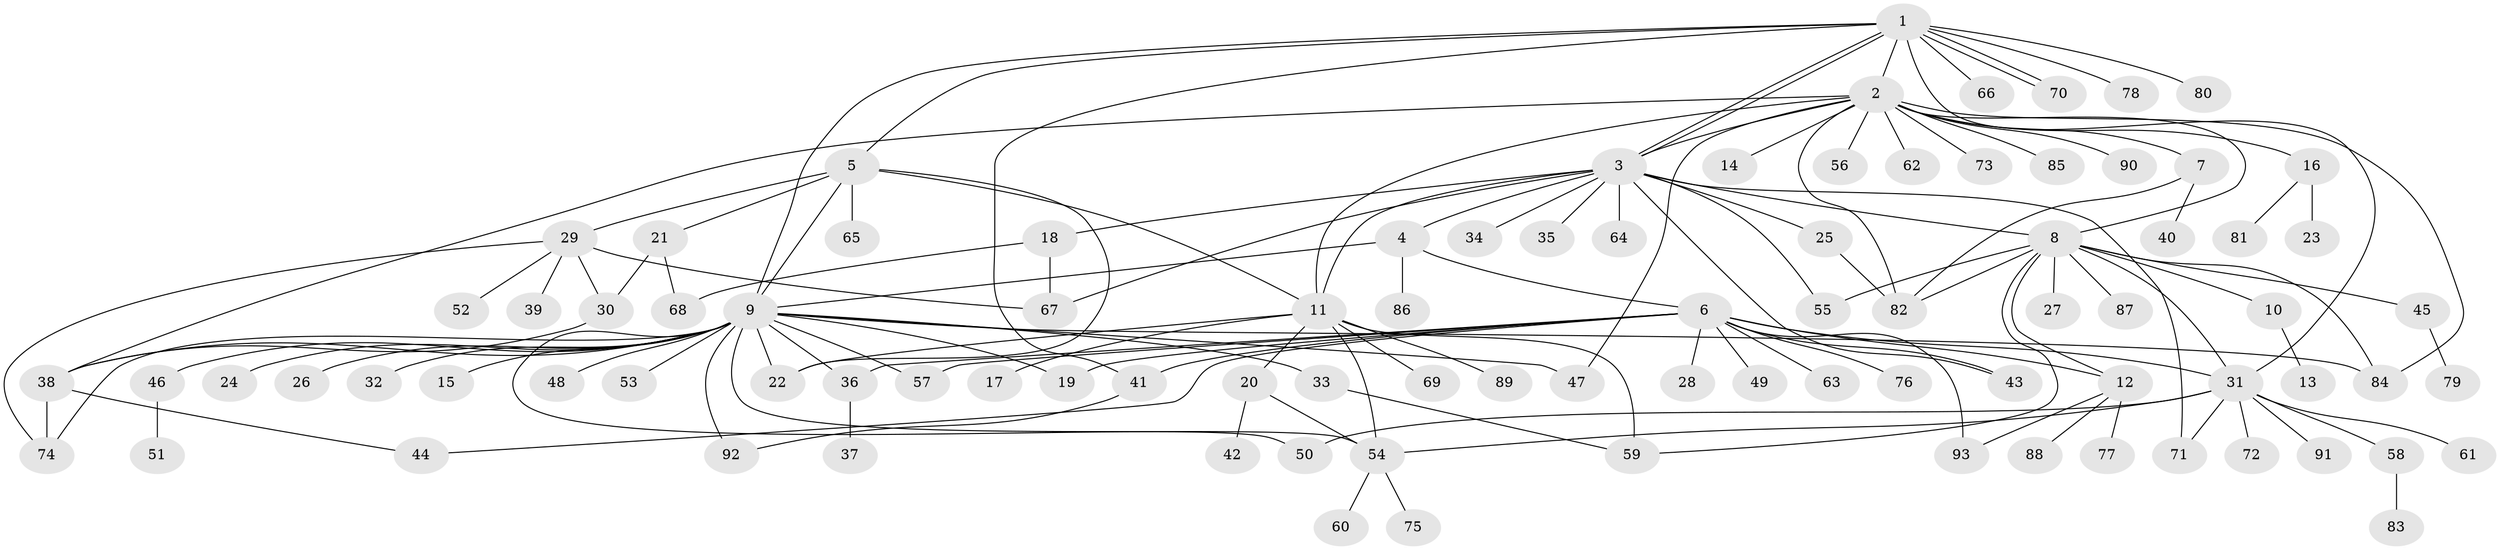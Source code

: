 // Generated by graph-tools (version 1.1) at 2025/48/03/09/25 04:48:35]
// undirected, 93 vertices, 135 edges
graph export_dot {
graph [start="1"]
  node [color=gray90,style=filled];
  1;
  2;
  3;
  4;
  5;
  6;
  7;
  8;
  9;
  10;
  11;
  12;
  13;
  14;
  15;
  16;
  17;
  18;
  19;
  20;
  21;
  22;
  23;
  24;
  25;
  26;
  27;
  28;
  29;
  30;
  31;
  32;
  33;
  34;
  35;
  36;
  37;
  38;
  39;
  40;
  41;
  42;
  43;
  44;
  45;
  46;
  47;
  48;
  49;
  50;
  51;
  52;
  53;
  54;
  55;
  56;
  57;
  58;
  59;
  60;
  61;
  62;
  63;
  64;
  65;
  66;
  67;
  68;
  69;
  70;
  71;
  72;
  73;
  74;
  75;
  76;
  77;
  78;
  79;
  80;
  81;
  82;
  83;
  84;
  85;
  86;
  87;
  88;
  89;
  90;
  91;
  92;
  93;
  1 -- 2;
  1 -- 3;
  1 -- 3;
  1 -- 5;
  1 -- 9;
  1 -- 31;
  1 -- 41;
  1 -- 66;
  1 -- 70;
  1 -- 70;
  1 -- 78;
  1 -- 80;
  2 -- 3;
  2 -- 7;
  2 -- 8;
  2 -- 11;
  2 -- 14;
  2 -- 16;
  2 -- 38;
  2 -- 47;
  2 -- 56;
  2 -- 62;
  2 -- 73;
  2 -- 82;
  2 -- 84;
  2 -- 85;
  2 -- 90;
  3 -- 4;
  3 -- 8;
  3 -- 11;
  3 -- 18;
  3 -- 25;
  3 -- 34;
  3 -- 35;
  3 -- 43;
  3 -- 55;
  3 -- 64;
  3 -- 67;
  3 -- 71;
  4 -- 6;
  4 -- 9;
  4 -- 86;
  5 -- 9;
  5 -- 11;
  5 -- 21;
  5 -- 22;
  5 -- 29;
  5 -- 65;
  6 -- 12;
  6 -- 19;
  6 -- 28;
  6 -- 31;
  6 -- 36;
  6 -- 41;
  6 -- 43;
  6 -- 44;
  6 -- 49;
  6 -- 57;
  6 -- 63;
  6 -- 76;
  6 -- 93;
  7 -- 40;
  7 -- 82;
  8 -- 10;
  8 -- 12;
  8 -- 27;
  8 -- 31;
  8 -- 45;
  8 -- 55;
  8 -- 59;
  8 -- 82;
  8 -- 84;
  8 -- 87;
  9 -- 15;
  9 -- 19;
  9 -- 22;
  9 -- 24;
  9 -- 26;
  9 -- 32;
  9 -- 33;
  9 -- 36;
  9 -- 38;
  9 -- 46;
  9 -- 47;
  9 -- 48;
  9 -- 50;
  9 -- 53;
  9 -- 54;
  9 -- 57;
  9 -- 74;
  9 -- 84;
  9 -- 92;
  10 -- 13;
  11 -- 17;
  11 -- 20;
  11 -- 22;
  11 -- 54;
  11 -- 59;
  11 -- 69;
  11 -- 89;
  12 -- 77;
  12 -- 88;
  12 -- 93;
  16 -- 23;
  16 -- 81;
  18 -- 67;
  18 -- 68;
  20 -- 42;
  20 -- 54;
  21 -- 30;
  21 -- 68;
  25 -- 82;
  29 -- 30;
  29 -- 39;
  29 -- 52;
  29 -- 67;
  29 -- 74;
  30 -- 38;
  31 -- 50;
  31 -- 54;
  31 -- 58;
  31 -- 61;
  31 -- 71;
  31 -- 72;
  31 -- 91;
  33 -- 59;
  36 -- 37;
  38 -- 44;
  38 -- 74;
  41 -- 92;
  45 -- 79;
  46 -- 51;
  54 -- 60;
  54 -- 75;
  58 -- 83;
}
